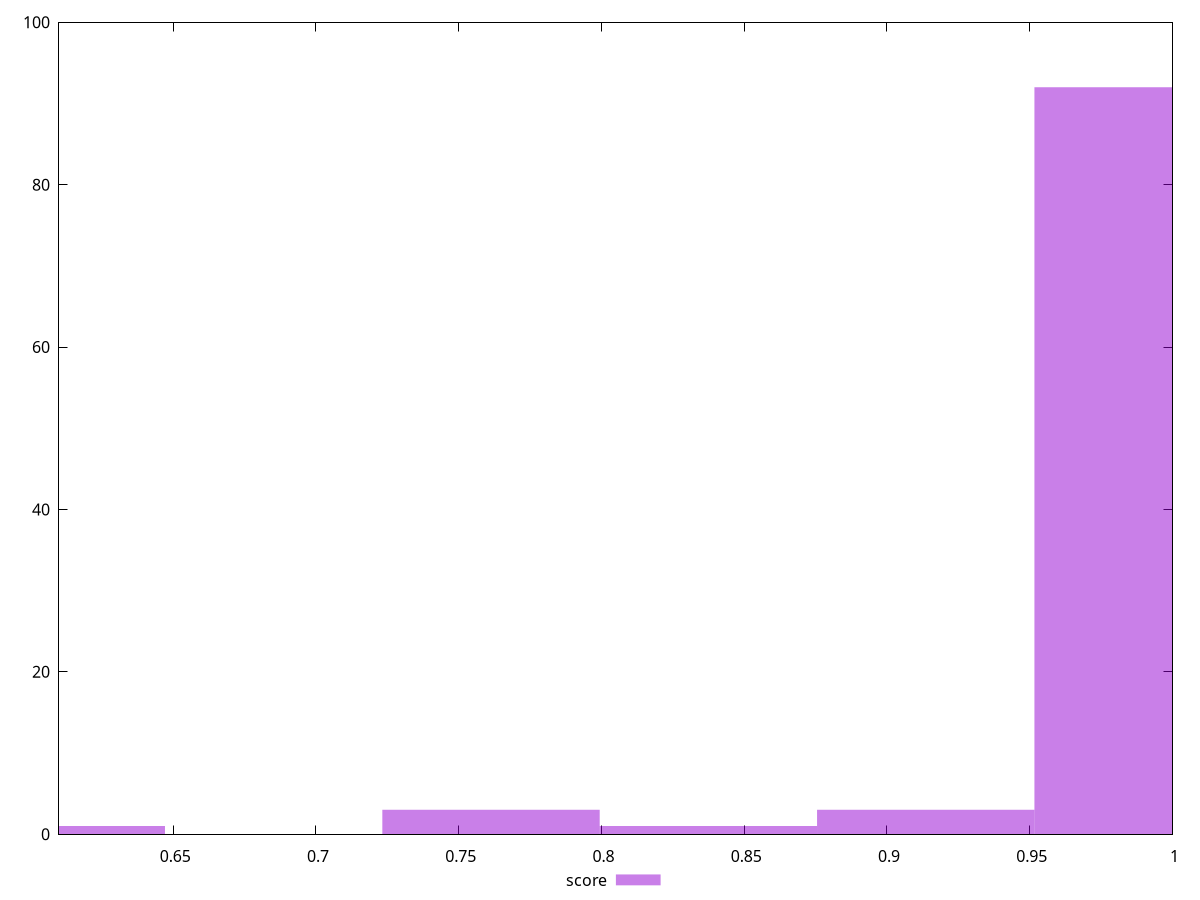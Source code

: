 reset

$score <<EOF
0.8374430881330063 1
0.9897054677935528 92
0.9135742779632796 3
0.6090495186421864 1
0.7613118983027329 3
EOF

set key outside below
set boxwidth 0.0761311898302733
set xrange [0.61:1]
set yrange [0:100]
set trange [0:100]
set style fill transparent solid 0.5 noborder
set terminal svg size 640, 490 enhanced background rgb 'white'
set output "report_00013_2021-02-09T12-04-24.940Z/speed-index/samples/pages+cached+noadtech+nomedia+nocss/score/histogram.svg"

plot $score title "score" with boxes

reset
